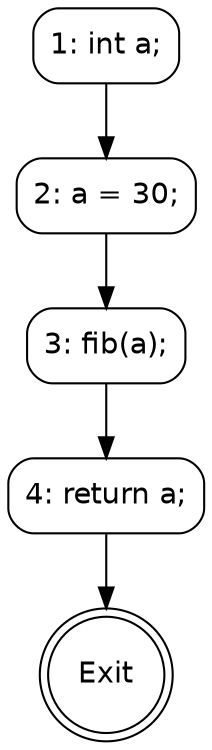 digraph main_CFG {
    node [shape=box, style=rounded, fontname="Helvetica"];
    N1 [label="1: int a;"];
    N2 [label="2: a = 30;"];
    N3 [label="3: fib(a);"];
    N4 [label="4: return a;"];
    N5 [label="Exit", shape=doublecircle];
    N1 -> N2;
    N2 -> N3;
    N3 -> N4;
    N4 -> N5;
}